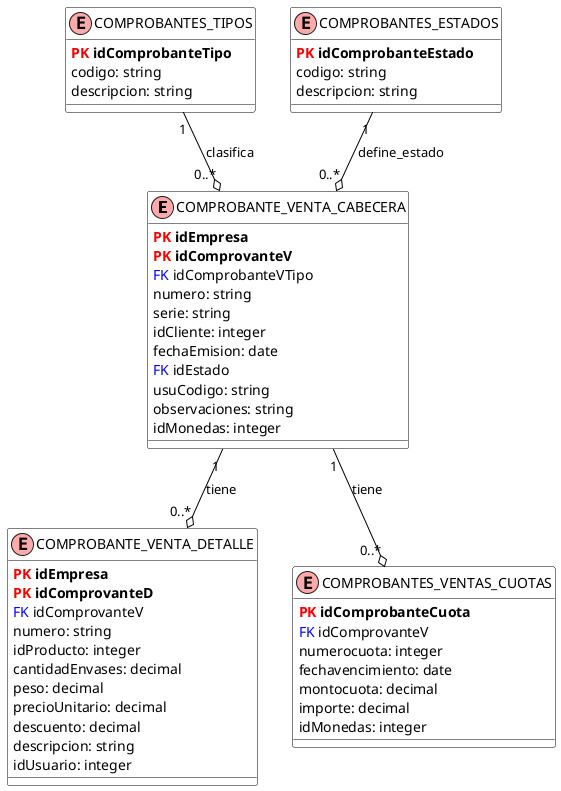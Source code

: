 @startuml

' Estilo del diagrama
!define ENTITY(name,desc) class name as "desc" << (E,#FFAAAA) >>
!define PK(x) <b><color:red>PK</color> x</b>
!define FK(x) <color:blue>FK</color> x
skinparam class {
    BackgroundColor White
    ArrowColor Black
    BorderColor Black
}

' Definición de entidades
ENTITY(ComprobanteVentaCabecera, "COMPROBANTE_VENTA_CABECERA") {
    PK(idEmpresa)
    PK(idComprovanteV)
    FK(idComprobanteVTipo)
    numero: string
    serie: string
    idCliente: integer
    fechaEmision: date
    FK(idEstado)
    usuCodigo: string
    observaciones: string
    idMonedas: integer
}

ENTITY(ComprobanteVentaDetalle, "COMPROBANTE_VENTA_DETALLE") {
    PK(idEmpresa)
    PK(idComprovanteD)
    FK(idComprovanteV)
    numero: string
    idProducto: integer
    cantidadEnvases: decimal
    peso: decimal
    precioUnitario: decimal
    descuento: decimal
    descripcion: string
    idUsuario: integer
}

ENTITY(ComprobantesTipos, "COMPROBANTES_TIPOS") {
    PK(idComprobanteTipo)
    codigo: string
    descripcion: string
}

ENTITY(ComprobantesEstados, "COMPROBANTES_ESTADOS") {
    PK(idComprobanteEstado)
    codigo: string
    descripcion: string
}

ENTITY(ComprobantesVentasCuotas, "COMPROBANTES_VENTAS_CUOTAS") {
    PK(idComprobanteCuota)
    FK(idComprovanteV)
    numerocuota: integer
    fechavencimiento: date
    montocuota: decimal
    importe: decimal
    idMonedas: integer
}

' Relaciones
ComprobanteVentaCabecera "1" --o "0..*" ComprobanteVentaDetalle : tiene
ComprobanteVentaCabecera "1" --o "0..*" ComprobantesVentasCuotas : tiene
ComprobantesTipos "1" --o "0..*" ComprobanteVentaCabecera : clasifica
ComprobantesEstados "1" --o "0..*" ComprobanteVentaCabecera : define_estado

@enduml